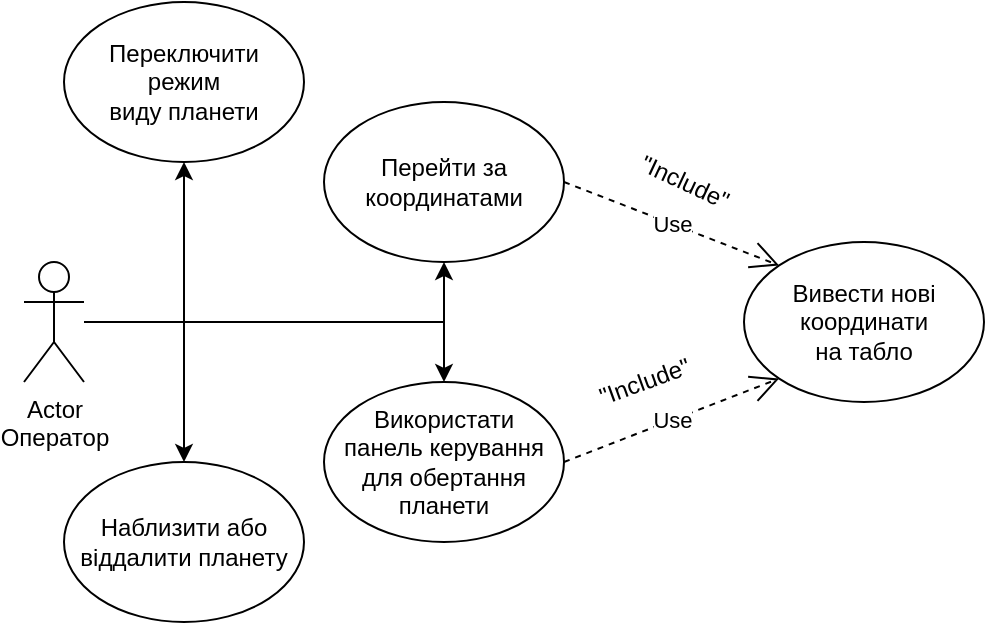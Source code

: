 <mxfile version="12.4.2" type="device" pages="1"><diagram id="DzOPBDO1iBqGUt7nBowf" name="Page-1"><mxGraphModel dx="1038" dy="531" grid="1" gridSize="10" guides="1" tooltips="1" connect="1" arrows="1" fold="1" page="1" pageScale="1" pageWidth="827" pageHeight="1169" math="0" shadow="0"><root><mxCell id="0"/><mxCell id="1" parent="0"/><mxCell id="b7Gkqe33SyotsEEfIRcy-12" style="edgeStyle=orthogonalEdgeStyle;rounded=0;orthogonalLoop=1;jettySize=auto;html=1;entryX=0.5;entryY=0;entryDx=0;entryDy=0;" parent="1" source="b7Gkqe33SyotsEEfIRcy-1" target="b7Gkqe33SyotsEEfIRcy-4" edge="1"><mxGeometry relative="1" as="geometry"/></mxCell><mxCell id="b7Gkqe33SyotsEEfIRcy-13" style="edgeStyle=orthogonalEdgeStyle;rounded=0;orthogonalLoop=1;jettySize=auto;html=1;entryX=0.5;entryY=0;entryDx=0;entryDy=0;" parent="1" source="b7Gkqe33SyotsEEfIRcy-1" target="b7Gkqe33SyotsEEfIRcy-3" edge="1"><mxGeometry relative="1" as="geometry"><Array as="points"><mxPoint x="130" y="250"/></Array><mxPoint x="130" y="310" as="targetPoint"/></mxGeometry></mxCell><mxCell id="b7Gkqe33SyotsEEfIRcy-14" style="edgeStyle=orthogonalEdgeStyle;rounded=0;orthogonalLoop=1;jettySize=auto;html=1;entryX=0.5;entryY=1;entryDx=0;entryDy=0;" parent="1" source="b7Gkqe33SyotsEEfIRcy-1" target="b7Gkqe33SyotsEEfIRcy-5" edge="1"><mxGeometry relative="1" as="geometry"><mxPoint x="290" y="250" as="targetPoint"/></mxGeometry></mxCell><mxCell id="b7Gkqe33SyotsEEfIRcy-16" style="edgeStyle=orthogonalEdgeStyle;rounded=0;orthogonalLoop=1;jettySize=auto;html=1;entryX=0.5;entryY=1;entryDx=0;entryDy=0;" parent="1" source="b7Gkqe33SyotsEEfIRcy-1" target="b7Gkqe33SyotsEEfIRcy-2" edge="1"><mxGeometry relative="1" as="geometry"><mxPoint x="130" y="180" as="targetPoint"/><Array as="points"><mxPoint x="130" y="250"/></Array></mxGeometry></mxCell><mxCell id="b7Gkqe33SyotsEEfIRcy-1" value="Actor&lt;br&gt;Оператор" style="shape=umlActor;verticalLabelPosition=bottom;labelBackgroundColor=#ffffff;verticalAlign=top;html=1;outlineConnect=0;" parent="1" vertex="1"><mxGeometry x="50" y="220" width="30" height="60" as="geometry"/></mxCell><mxCell id="b7Gkqe33SyotsEEfIRcy-2" value="Переключити &lt;br&gt;режим &lt;br&gt;виду планети" style="ellipse;whiteSpace=wrap;html=1;" parent="1" vertex="1"><mxGeometry x="70" y="90" width="120" height="80" as="geometry"/></mxCell><mxCell id="b7Gkqe33SyotsEEfIRcy-3" value="Наблизити або&lt;br&gt;віддалити планету" style="ellipse;whiteSpace=wrap;html=1;" parent="1" vertex="1"><mxGeometry x="70" y="320" width="120" height="80" as="geometry"/></mxCell><mxCell id="b7Gkqe33SyotsEEfIRcy-4" value="Використати &lt;br&gt;панель керування для обертання планети" style="ellipse;whiteSpace=wrap;html=1;" parent="1" vertex="1"><mxGeometry x="200" y="280" width="120" height="80" as="geometry"/></mxCell><mxCell id="b7Gkqe33SyotsEEfIRcy-5" value="Перейти за&lt;br&gt;координатами" style="ellipse;whiteSpace=wrap;html=1;" parent="1" vertex="1"><mxGeometry x="200" y="140" width="120" height="80" as="geometry"/></mxCell><mxCell id="gCJoJy74m8SnMmhPBZXu-1" value="Вивести нові координати &lt;br&gt;на табло" style="ellipse;whiteSpace=wrap;html=1;" vertex="1" parent="1"><mxGeometry x="410" y="210" width="120" height="80" as="geometry"/></mxCell><mxCell id="gCJoJy74m8SnMmhPBZXu-3" value="Use" style="endArrow=open;endSize=12;dashed=1;html=1;exitX=1;exitY=0.5;exitDx=0;exitDy=0;entryX=0;entryY=0;entryDx=0;entryDy=0;" edge="1" parent="1" source="b7Gkqe33SyotsEEfIRcy-5" target="gCJoJy74m8SnMmhPBZXu-1"><mxGeometry width="160" relative="1" as="geometry"><mxPoint x="40" y="520" as="sourcePoint"/><mxPoint x="200" y="520" as="targetPoint"/></mxGeometry></mxCell><mxCell id="gCJoJy74m8SnMmhPBZXu-4" value="&quot;Include&quot;" style="text;html=1;align=center;verticalAlign=middle;resizable=0;points=[];;autosize=1;rotation=25;" vertex="1" parent="1"><mxGeometry x="350" y="170" width="60" height="20" as="geometry"/></mxCell><mxCell id="gCJoJy74m8SnMmhPBZXu-5" value="Use" style="endArrow=open;endSize=12;dashed=1;html=1;exitX=1;exitY=0.5;exitDx=0;exitDy=0;entryX=0;entryY=1;entryDx=0;entryDy=0;" edge="1" parent="1" source="b7Gkqe33SyotsEEfIRcy-4" target="gCJoJy74m8SnMmhPBZXu-1"><mxGeometry width="160" relative="1" as="geometry"><mxPoint x="40" y="560" as="sourcePoint"/><mxPoint x="200" y="560" as="targetPoint"/></mxGeometry></mxCell><mxCell id="gCJoJy74m8SnMmhPBZXu-6" value="&quot;Include&quot;" style="text;html=1;align=center;verticalAlign=middle;resizable=0;points=[];;autosize=1;rotation=-20;" vertex="1" parent="1"><mxGeometry x="330" y="270" width="60" height="20" as="geometry"/></mxCell></root></mxGraphModel></diagram></mxfile>